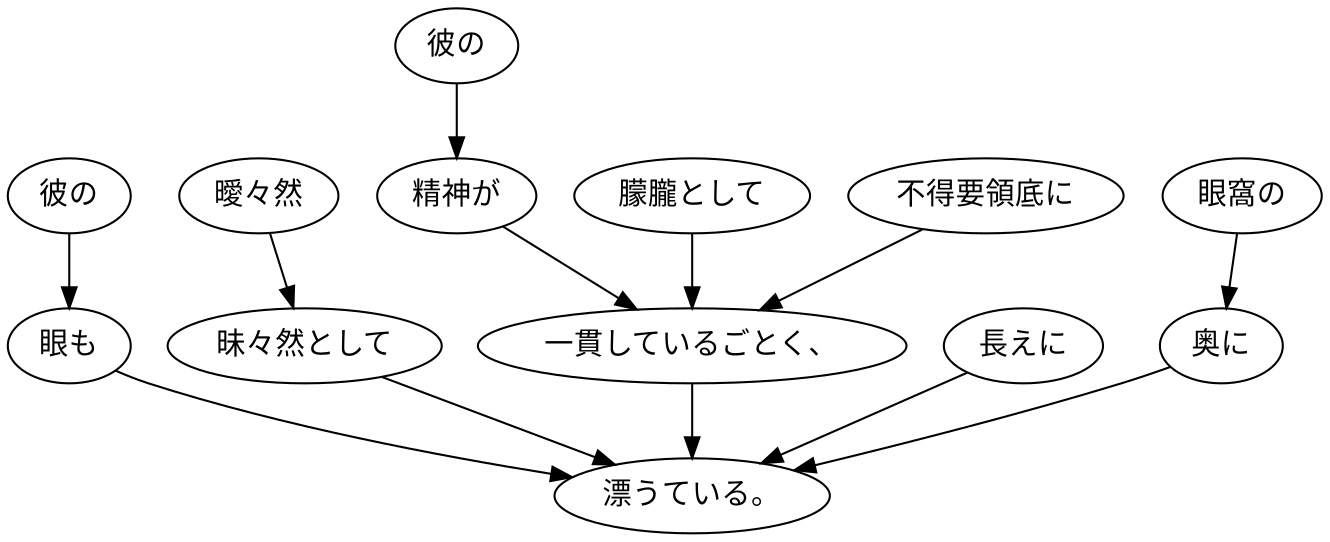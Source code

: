 digraph graph5733 {
	node0 [label="彼の"];
	node1 [label="精神が"];
	node2 [label="朦朧として"];
	node3 [label="不得要領底に"];
	node4 [label="一貫しているごとく、"];
	node5 [label="彼の"];
	node6 [label="眼も"];
	node7 [label="曖々然"];
	node8 [label="昧々然として"];
	node9 [label="長えに"];
	node10 [label="眼窩の"];
	node11 [label="奥に"];
	node12 [label="漂うている。"];
	node0 -> node1;
	node1 -> node4;
	node2 -> node4;
	node3 -> node4;
	node4 -> node12;
	node5 -> node6;
	node6 -> node12;
	node7 -> node8;
	node8 -> node12;
	node9 -> node12;
	node10 -> node11;
	node11 -> node12;
}
